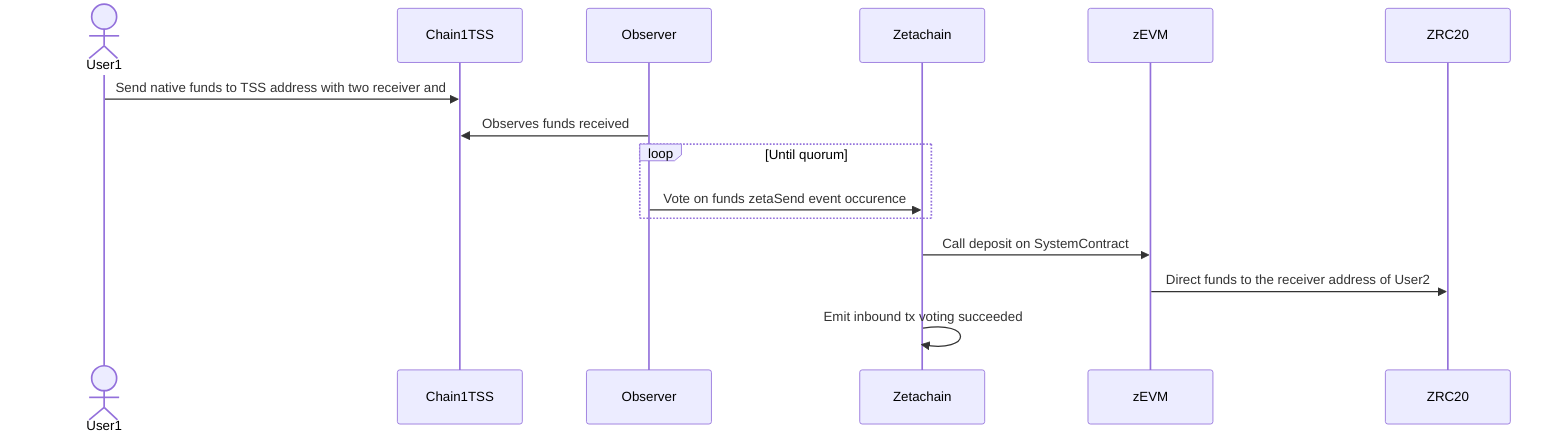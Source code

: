 sequenceDiagram

    Actor User1
    participant Chain1TSS
    participant Observer 
    participant Zetachain 

    User1->>Chain1TSS: Send native funds to TSS address with two receiver and 
    Observer->>Chain1TSS: Observes funds received
    loop Until quorum
        Observer->>Zetachain: Vote on funds zetaSend event occurence
    end
    Zetachain->>zEVM: Call deposit on SystemContract
    zEVM->>ZRC20: Direct funds to the receiver address of User2
    Zetachain->>Zetachain: Emit inbound tx voting succeeded
